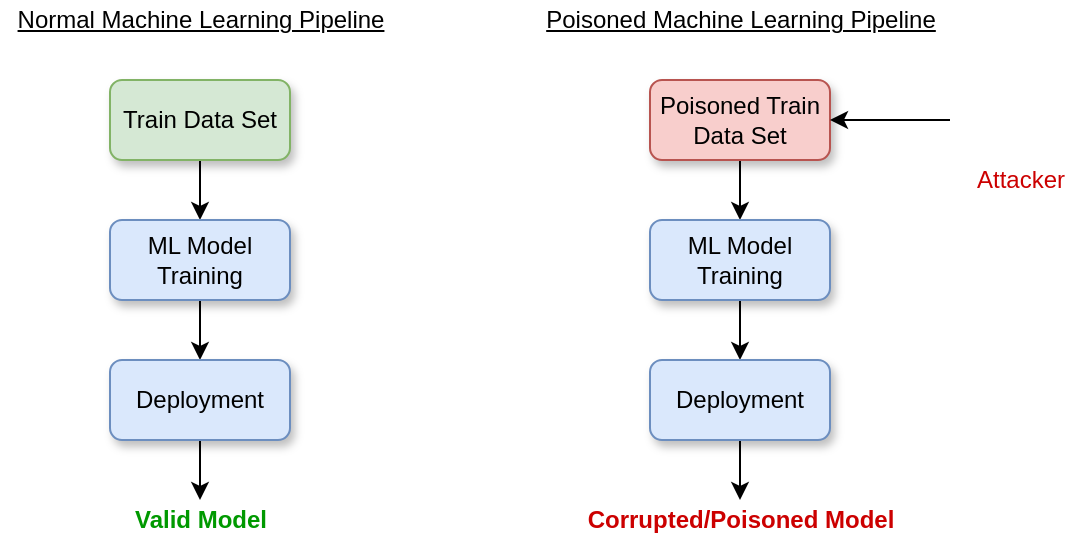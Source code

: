 <mxfile version="16.2.4" type="github">
  <diagram id="w7XJMmoa3te1Nku5CvIf" name="Page-1">
    <mxGraphModel dx="1422" dy="705" grid="1" gridSize="10" guides="1" tooltips="1" connect="1" arrows="1" fold="1" page="1" pageScale="1" pageWidth="827" pageHeight="1169" math="0" shadow="0">
      <root>
        <mxCell id="0" />
        <mxCell id="1" parent="0" />
        <mxCell id="QVhbxuohWqq9EZuLFgjl-1" value="&lt;u&gt;Normal Machine Learning Pipeline&lt;/u&gt;" style="text;html=1;align=center;verticalAlign=middle;resizable=0;points=[];autosize=1;strokeColor=none;fillColor=none;" vertex="1" parent="1">
          <mxGeometry x="90" y="100" width="200" height="20" as="geometry" />
        </mxCell>
        <mxCell id="QVhbxuohWqq9EZuLFgjl-2" value="&lt;u&gt;Poisoned Machine Learning Pipeline&lt;/u&gt;" style="text;html=1;align=center;verticalAlign=middle;resizable=0;points=[];autosize=1;strokeColor=none;fillColor=none;" vertex="1" parent="1">
          <mxGeometry x="355" y="100" width="210" height="20" as="geometry" />
        </mxCell>
        <mxCell id="QVhbxuohWqq9EZuLFgjl-5" style="edgeStyle=orthogonalEdgeStyle;rounded=0;orthogonalLoop=1;jettySize=auto;html=1;exitX=0.5;exitY=1;exitDx=0;exitDy=0;entryX=0.5;entryY=0;entryDx=0;entryDy=0;" edge="1" parent="1" source="QVhbxuohWqq9EZuLFgjl-3" target="QVhbxuohWqq9EZuLFgjl-4">
          <mxGeometry relative="1" as="geometry" />
        </mxCell>
        <mxCell id="QVhbxuohWqq9EZuLFgjl-3" value="Train Data Set" style="rounded=1;whiteSpace=wrap;html=1;fillColor=#d5e8d4;strokeColor=#82b366;shadow=1;" vertex="1" parent="1">
          <mxGeometry x="145" y="140" width="90" height="40" as="geometry" />
        </mxCell>
        <mxCell id="QVhbxuohWqq9EZuLFgjl-7" style="edgeStyle=orthogonalEdgeStyle;rounded=0;orthogonalLoop=1;jettySize=auto;html=1;exitX=0.5;exitY=1;exitDx=0;exitDy=0;entryX=0.5;entryY=0;entryDx=0;entryDy=0;" edge="1" parent="1" source="QVhbxuohWqq9EZuLFgjl-4" target="QVhbxuohWqq9EZuLFgjl-6">
          <mxGeometry relative="1" as="geometry" />
        </mxCell>
        <mxCell id="QVhbxuohWqq9EZuLFgjl-4" value="ML Model Training" style="rounded=1;whiteSpace=wrap;html=1;fillColor=#dae8fc;strokeColor=#6c8ebf;shadow=1;" vertex="1" parent="1">
          <mxGeometry x="145" y="210" width="90" height="40" as="geometry" />
        </mxCell>
        <mxCell id="QVhbxuohWqq9EZuLFgjl-17" style="edgeStyle=orthogonalEdgeStyle;rounded=0;orthogonalLoop=1;jettySize=auto;html=1;exitX=0.5;exitY=1;exitDx=0;exitDy=0;fontColor=#CC0000;" edge="1" parent="1" source="QVhbxuohWqq9EZuLFgjl-6">
          <mxGeometry relative="1" as="geometry">
            <mxPoint x="190" y="350" as="targetPoint" />
          </mxGeometry>
        </mxCell>
        <mxCell id="QVhbxuohWqq9EZuLFgjl-6" value="Deployment" style="rounded=1;whiteSpace=wrap;html=1;fillColor=#dae8fc;strokeColor=#6c8ebf;shadow=1;" vertex="1" parent="1">
          <mxGeometry x="145" y="280" width="90" height="40" as="geometry" />
        </mxCell>
        <mxCell id="QVhbxuohWqq9EZuLFgjl-8" style="edgeStyle=orthogonalEdgeStyle;rounded=0;orthogonalLoop=1;jettySize=auto;html=1;exitX=0.5;exitY=1;exitDx=0;exitDy=0;entryX=0.5;entryY=0;entryDx=0;entryDy=0;" edge="1" parent="1" source="QVhbxuohWqq9EZuLFgjl-9" target="QVhbxuohWqq9EZuLFgjl-11">
          <mxGeometry relative="1" as="geometry" />
        </mxCell>
        <mxCell id="QVhbxuohWqq9EZuLFgjl-9" value="Poisoned Train Data Set" style="rounded=1;whiteSpace=wrap;html=1;fillColor=#f8cecc;strokeColor=#b85450;gradientColor=none;shadow=1;glass=0;sketch=0;" vertex="1" parent="1">
          <mxGeometry x="415" y="140" width="90" height="40" as="geometry" />
        </mxCell>
        <mxCell id="QVhbxuohWqq9EZuLFgjl-10" style="edgeStyle=orthogonalEdgeStyle;rounded=0;orthogonalLoop=1;jettySize=auto;html=1;exitX=0.5;exitY=1;exitDx=0;exitDy=0;entryX=0.5;entryY=0;entryDx=0;entryDy=0;" edge="1" parent="1" source="QVhbxuohWqq9EZuLFgjl-11" target="QVhbxuohWqq9EZuLFgjl-12">
          <mxGeometry relative="1" as="geometry" />
        </mxCell>
        <mxCell id="QVhbxuohWqq9EZuLFgjl-11" value="ML Model Training" style="rounded=1;whiteSpace=wrap;html=1;fillColor=#dae8fc;strokeColor=#6c8ebf;shadow=1;" vertex="1" parent="1">
          <mxGeometry x="415" y="210" width="90" height="40" as="geometry" />
        </mxCell>
        <mxCell id="QVhbxuohWqq9EZuLFgjl-20" style="edgeStyle=orthogonalEdgeStyle;rounded=0;orthogonalLoop=1;jettySize=auto;html=1;exitX=0.5;exitY=1;exitDx=0;exitDy=0;fontColor=#CC0000;" edge="1" parent="1" source="QVhbxuohWqq9EZuLFgjl-12" target="QVhbxuohWqq9EZuLFgjl-19">
          <mxGeometry relative="1" as="geometry" />
        </mxCell>
        <mxCell id="QVhbxuohWqq9EZuLFgjl-12" value="Deployment" style="rounded=1;whiteSpace=wrap;html=1;fillColor=#dae8fc;strokeColor=#6c8ebf;shadow=1;" vertex="1" parent="1">
          <mxGeometry x="415" y="280" width="90" height="40" as="geometry" />
        </mxCell>
        <mxCell id="QVhbxuohWqq9EZuLFgjl-16" style="edgeStyle=orthogonalEdgeStyle;rounded=0;orthogonalLoop=1;jettySize=auto;html=1;exitX=0;exitY=0.5;exitDx=0;exitDy=0;entryX=1;entryY=0.5;entryDx=0;entryDy=0;fontColor=#CC0000;" edge="1" parent="1" source="QVhbxuohWqq9EZuLFgjl-14" target="QVhbxuohWqq9EZuLFgjl-9">
          <mxGeometry relative="1" as="geometry" />
        </mxCell>
        <mxCell id="QVhbxuohWqq9EZuLFgjl-14" value="" style="shape=image;verticalLabelPosition=bottom;labelBackgroundColor=default;verticalAlign=top;aspect=fixed;imageAspect=0;image=https://t3.ftcdn.net/jpg/03/12/75/62/360_F_312756263_LUbawIl0tPk7WiIRhj2TvFy0OyRfA0KM.jpg;" vertex="1" parent="1">
          <mxGeometry x="565" y="125" width="70" height="70" as="geometry" />
        </mxCell>
        <mxCell id="QVhbxuohWqq9EZuLFgjl-15" value="&lt;font color=&quot;#cc0000&quot;&gt;Attacker&lt;/font&gt;" style="text;html=1;align=center;verticalAlign=middle;resizable=0;points=[];autosize=1;strokeColor=none;fillColor=none;" vertex="1" parent="1">
          <mxGeometry x="570" y="180" width="60" height="20" as="geometry" />
        </mxCell>
        <mxCell id="QVhbxuohWqq9EZuLFgjl-18" value="&lt;font color=&quot;#009900&quot;&gt;&lt;b&gt;Valid Model&lt;/b&gt;&lt;/font&gt;" style="text;html=1;align=center;verticalAlign=middle;resizable=0;points=[];autosize=1;strokeColor=none;fillColor=none;fontColor=#CC0000;" vertex="1" parent="1">
          <mxGeometry x="150" y="350" width="80" height="20" as="geometry" />
        </mxCell>
        <mxCell id="QVhbxuohWqq9EZuLFgjl-19" value="&lt;font color=&quot;#cc0000&quot;&gt;&lt;b&gt;Corrupted/Poisoned Model&lt;/b&gt;&lt;/font&gt;" style="text;html=1;align=center;verticalAlign=middle;resizable=0;points=[];autosize=1;strokeColor=none;fillColor=none;fontColor=#009900;" vertex="1" parent="1">
          <mxGeometry x="375" y="350" width="170" height="20" as="geometry" />
        </mxCell>
      </root>
    </mxGraphModel>
  </diagram>
</mxfile>
